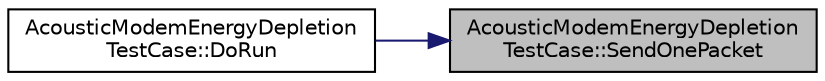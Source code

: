 digraph "AcousticModemEnergyDepletionTestCase::SendOnePacket"
{
 // LATEX_PDF_SIZE
  edge [fontname="Helvetica",fontsize="10",labelfontname="Helvetica",labelfontsize="10"];
  node [fontname="Helvetica",fontsize="10",shape=record];
  rankdir="RL";
  Node1 [label="AcousticModemEnergyDepletion\lTestCase::SendOnePacket",height=0.2,width=0.4,color="black", fillcolor="grey75", style="filled", fontcolor="black",tooltip="Send one packet function."];
  Node1 -> Node2 [dir="back",color="midnightblue",fontsize="10",style="solid",fontname="Helvetica"];
  Node2 [label="AcousticModemEnergyDepletion\lTestCase::DoRun",height=0.2,width=0.4,color="black", fillcolor="white", style="filled",URL="$class_acoustic_modem_energy_depletion_test_case.html#a36ddefb587ebfbbcbfe60d0bdbc4de91",tooltip="Implementation to actually run this TestCase."];
}
